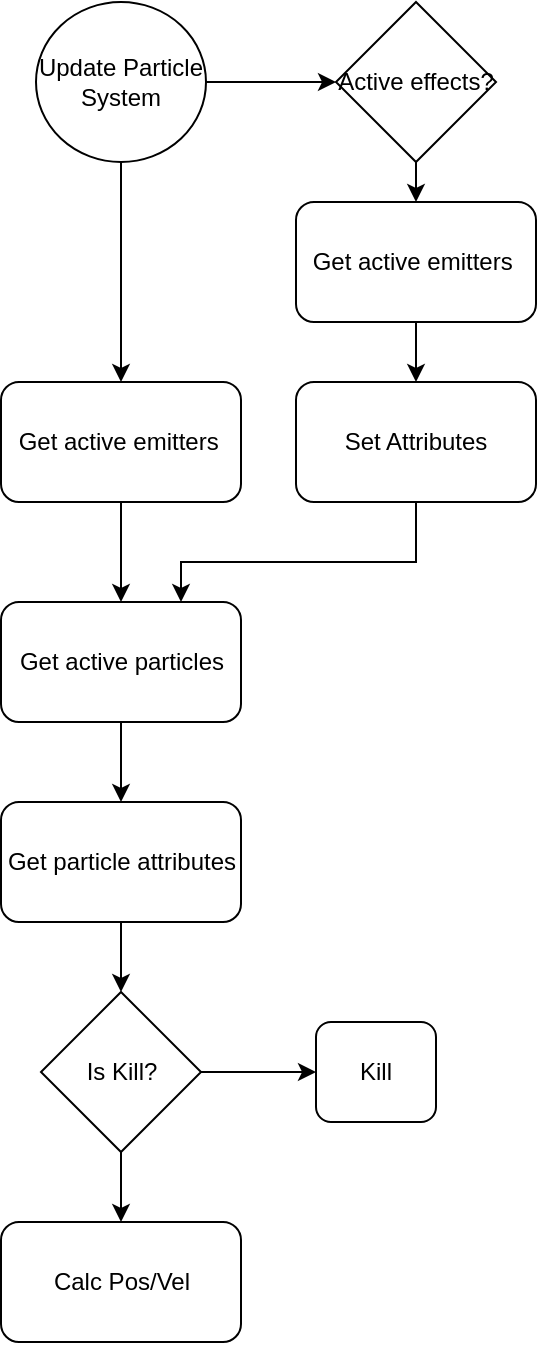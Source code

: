 <mxfile version="20.8.10" type="github">
  <diagram name="Page-1" id="5c_J9JromRoOh04WYkqJ">
    <mxGraphModel dx="1434" dy="926" grid="1" gridSize="10" guides="1" tooltips="1" connect="1" arrows="1" fold="1" page="1" pageScale="1" pageWidth="850" pageHeight="1100" math="0" shadow="0">
      <root>
        <mxCell id="0" />
        <mxCell id="1" parent="0" />
        <mxCell id="4Cyk7yuHYu3_SSyQ2PHh-12" style="edgeStyle=orthogonalEdgeStyle;rounded=0;orthogonalLoop=1;jettySize=auto;html=1;" edge="1" parent="1" source="4Cyk7yuHYu3_SSyQ2PHh-1" target="4Cyk7yuHYu3_SSyQ2PHh-2">
          <mxGeometry relative="1" as="geometry" />
        </mxCell>
        <mxCell id="4Cyk7yuHYu3_SSyQ2PHh-16" style="edgeStyle=orthogonalEdgeStyle;rounded=0;orthogonalLoop=1;jettySize=auto;html=1;exitX=1;exitY=0.5;exitDx=0;exitDy=0;entryX=0;entryY=0.5;entryDx=0;entryDy=0;" edge="1" parent="1" source="4Cyk7yuHYu3_SSyQ2PHh-1" target="4Cyk7yuHYu3_SSyQ2PHh-11">
          <mxGeometry relative="1" as="geometry" />
        </mxCell>
        <mxCell id="4Cyk7yuHYu3_SSyQ2PHh-1" value="Update Particle System" style="ellipse;whiteSpace=wrap;html=1;" vertex="1" parent="1">
          <mxGeometry x="360" y="30" width="85" height="80" as="geometry" />
        </mxCell>
        <mxCell id="4Cyk7yuHYu3_SSyQ2PHh-6" style="edgeStyle=orthogonalEdgeStyle;rounded=0;orthogonalLoop=1;jettySize=auto;html=1;" edge="1" parent="1" source="4Cyk7yuHYu3_SSyQ2PHh-2" target="4Cyk7yuHYu3_SSyQ2PHh-3">
          <mxGeometry relative="1" as="geometry" />
        </mxCell>
        <mxCell id="4Cyk7yuHYu3_SSyQ2PHh-2" value="Get active emitters&amp;nbsp;" style="rounded=1;whiteSpace=wrap;html=1;" vertex="1" parent="1">
          <mxGeometry x="342.5" y="220" width="120" height="60" as="geometry" />
        </mxCell>
        <mxCell id="4Cyk7yuHYu3_SSyQ2PHh-5" style="edgeStyle=orthogonalEdgeStyle;rounded=0;orthogonalLoop=1;jettySize=auto;html=1;" edge="1" parent="1" source="4Cyk7yuHYu3_SSyQ2PHh-3" target="4Cyk7yuHYu3_SSyQ2PHh-4">
          <mxGeometry relative="1" as="geometry" />
        </mxCell>
        <mxCell id="4Cyk7yuHYu3_SSyQ2PHh-3" value="Get active particles" style="rounded=1;whiteSpace=wrap;html=1;" vertex="1" parent="1">
          <mxGeometry x="342.5" y="330" width="120" height="60" as="geometry" />
        </mxCell>
        <mxCell id="4Cyk7yuHYu3_SSyQ2PHh-27" style="edgeStyle=orthogonalEdgeStyle;rounded=0;orthogonalLoop=1;jettySize=auto;html=1;exitX=0.5;exitY=1;exitDx=0;exitDy=0;entryX=0.5;entryY=0;entryDx=0;entryDy=0;" edge="1" parent="1" source="4Cyk7yuHYu3_SSyQ2PHh-4" target="4Cyk7yuHYu3_SSyQ2PHh-26">
          <mxGeometry relative="1" as="geometry" />
        </mxCell>
        <mxCell id="4Cyk7yuHYu3_SSyQ2PHh-4" value="Get particle attributes" style="rounded=1;whiteSpace=wrap;html=1;" vertex="1" parent="1">
          <mxGeometry x="342.5" y="430" width="120" height="60" as="geometry" />
        </mxCell>
        <mxCell id="4Cyk7yuHYu3_SSyQ2PHh-21" style="edgeStyle=orthogonalEdgeStyle;rounded=0;orthogonalLoop=1;jettySize=auto;html=1;exitX=0.5;exitY=1;exitDx=0;exitDy=0;entryX=0.5;entryY=0;entryDx=0;entryDy=0;" edge="1" parent="1" source="4Cyk7yuHYu3_SSyQ2PHh-11" target="4Cyk7yuHYu3_SSyQ2PHh-20">
          <mxGeometry relative="1" as="geometry" />
        </mxCell>
        <mxCell id="4Cyk7yuHYu3_SSyQ2PHh-11" value="Active effects?" style="rhombus;whiteSpace=wrap;html=1;" vertex="1" parent="1">
          <mxGeometry x="510" y="30" width="80" height="80" as="geometry" />
        </mxCell>
        <mxCell id="4Cyk7yuHYu3_SSyQ2PHh-24" style="edgeStyle=orthogonalEdgeStyle;rounded=0;orthogonalLoop=1;jettySize=auto;html=1;entryX=0.75;entryY=0;entryDx=0;entryDy=0;" edge="1" parent="1" source="4Cyk7yuHYu3_SSyQ2PHh-15" target="4Cyk7yuHYu3_SSyQ2PHh-3">
          <mxGeometry relative="1" as="geometry">
            <mxPoint x="550" y="310" as="targetPoint" />
            <Array as="points">
              <mxPoint x="550" y="310" />
              <mxPoint x="433" y="310" />
            </Array>
          </mxGeometry>
        </mxCell>
        <mxCell id="4Cyk7yuHYu3_SSyQ2PHh-15" value="Set Attributes&lt;br&gt;" style="rounded=1;whiteSpace=wrap;html=1;" vertex="1" parent="1">
          <mxGeometry x="490" y="220" width="120" height="60" as="geometry" />
        </mxCell>
        <mxCell id="4Cyk7yuHYu3_SSyQ2PHh-22" style="edgeStyle=orthogonalEdgeStyle;rounded=0;orthogonalLoop=1;jettySize=auto;html=1;exitX=0.5;exitY=1;exitDx=0;exitDy=0;entryX=0.5;entryY=0;entryDx=0;entryDy=0;" edge="1" parent="1" source="4Cyk7yuHYu3_SSyQ2PHh-20" target="4Cyk7yuHYu3_SSyQ2PHh-15">
          <mxGeometry relative="1" as="geometry" />
        </mxCell>
        <mxCell id="4Cyk7yuHYu3_SSyQ2PHh-20" value="Get active emitters&amp;nbsp;" style="rounded=1;whiteSpace=wrap;html=1;" vertex="1" parent="1">
          <mxGeometry x="490" y="130" width="120" height="60" as="geometry" />
        </mxCell>
        <mxCell id="4Cyk7yuHYu3_SSyQ2PHh-32" style="edgeStyle=orthogonalEdgeStyle;rounded=0;orthogonalLoop=1;jettySize=auto;html=1;exitX=1;exitY=0.5;exitDx=0;exitDy=0;" edge="1" parent="1" source="4Cyk7yuHYu3_SSyQ2PHh-26" target="4Cyk7yuHYu3_SSyQ2PHh-29">
          <mxGeometry relative="1" as="geometry" />
        </mxCell>
        <mxCell id="4Cyk7yuHYu3_SSyQ2PHh-34" style="edgeStyle=orthogonalEdgeStyle;rounded=0;orthogonalLoop=1;jettySize=auto;html=1;exitX=0.5;exitY=1;exitDx=0;exitDy=0;" edge="1" parent="1" source="4Cyk7yuHYu3_SSyQ2PHh-26" target="4Cyk7yuHYu3_SSyQ2PHh-33">
          <mxGeometry relative="1" as="geometry" />
        </mxCell>
        <mxCell id="4Cyk7yuHYu3_SSyQ2PHh-26" value="Is Kill?" style="rhombus;whiteSpace=wrap;html=1;" vertex="1" parent="1">
          <mxGeometry x="362.5" y="525" width="80" height="80" as="geometry" />
        </mxCell>
        <mxCell id="4Cyk7yuHYu3_SSyQ2PHh-29" value="Kill" style="rounded=1;whiteSpace=wrap;html=1;" vertex="1" parent="1">
          <mxGeometry x="500" y="540" width="60" height="50" as="geometry" />
        </mxCell>
        <mxCell id="4Cyk7yuHYu3_SSyQ2PHh-33" value="Calc Pos/Vel&lt;br&gt;" style="rounded=1;whiteSpace=wrap;html=1;" vertex="1" parent="1">
          <mxGeometry x="342.5" y="640" width="120" height="60" as="geometry" />
        </mxCell>
      </root>
    </mxGraphModel>
  </diagram>
</mxfile>
